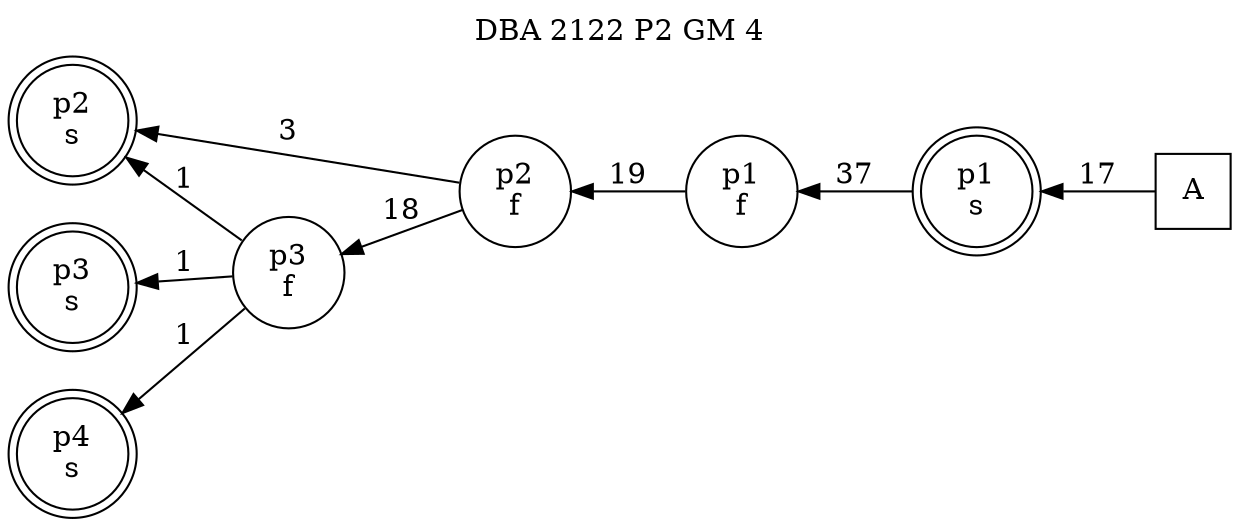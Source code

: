 digraph DBA_2122_P2_GM_4_LOW {
labelloc="tl"
label= " DBA 2122 P2 GM 4 "
rankdir="RL";
graph [ size=" 10 , 10 !"]

"A" [shape="square" label="A"]
"p1_s" [shape="doublecircle" label="p1
s"]
"p1_f" [shape="circle" label="p1
f"]
"p2_f" [shape="circle" label="p2
f"]
"p2_s" [shape="doublecircle" label="p2
s"]
"p3_f" [shape="circle" label="p3
f"]
"p3_s" [shape="doublecircle" label="p3
s"]
"p4_s" [shape="doublecircle" label="p4
s"]
"A" -> "p1_s" [ label=17]
"p1_s" -> "p1_f" [ label=37]
"p1_f" -> "p2_f" [ label=19]
"p2_f" -> "p2_s" [ label=3]
"p2_f" -> "p3_f" [ label=18]
"p3_f" -> "p2_s" [ label=1]
"p3_f" -> "p3_s" [ label=1]
"p3_f" -> "p4_s" [ label=1]
}
